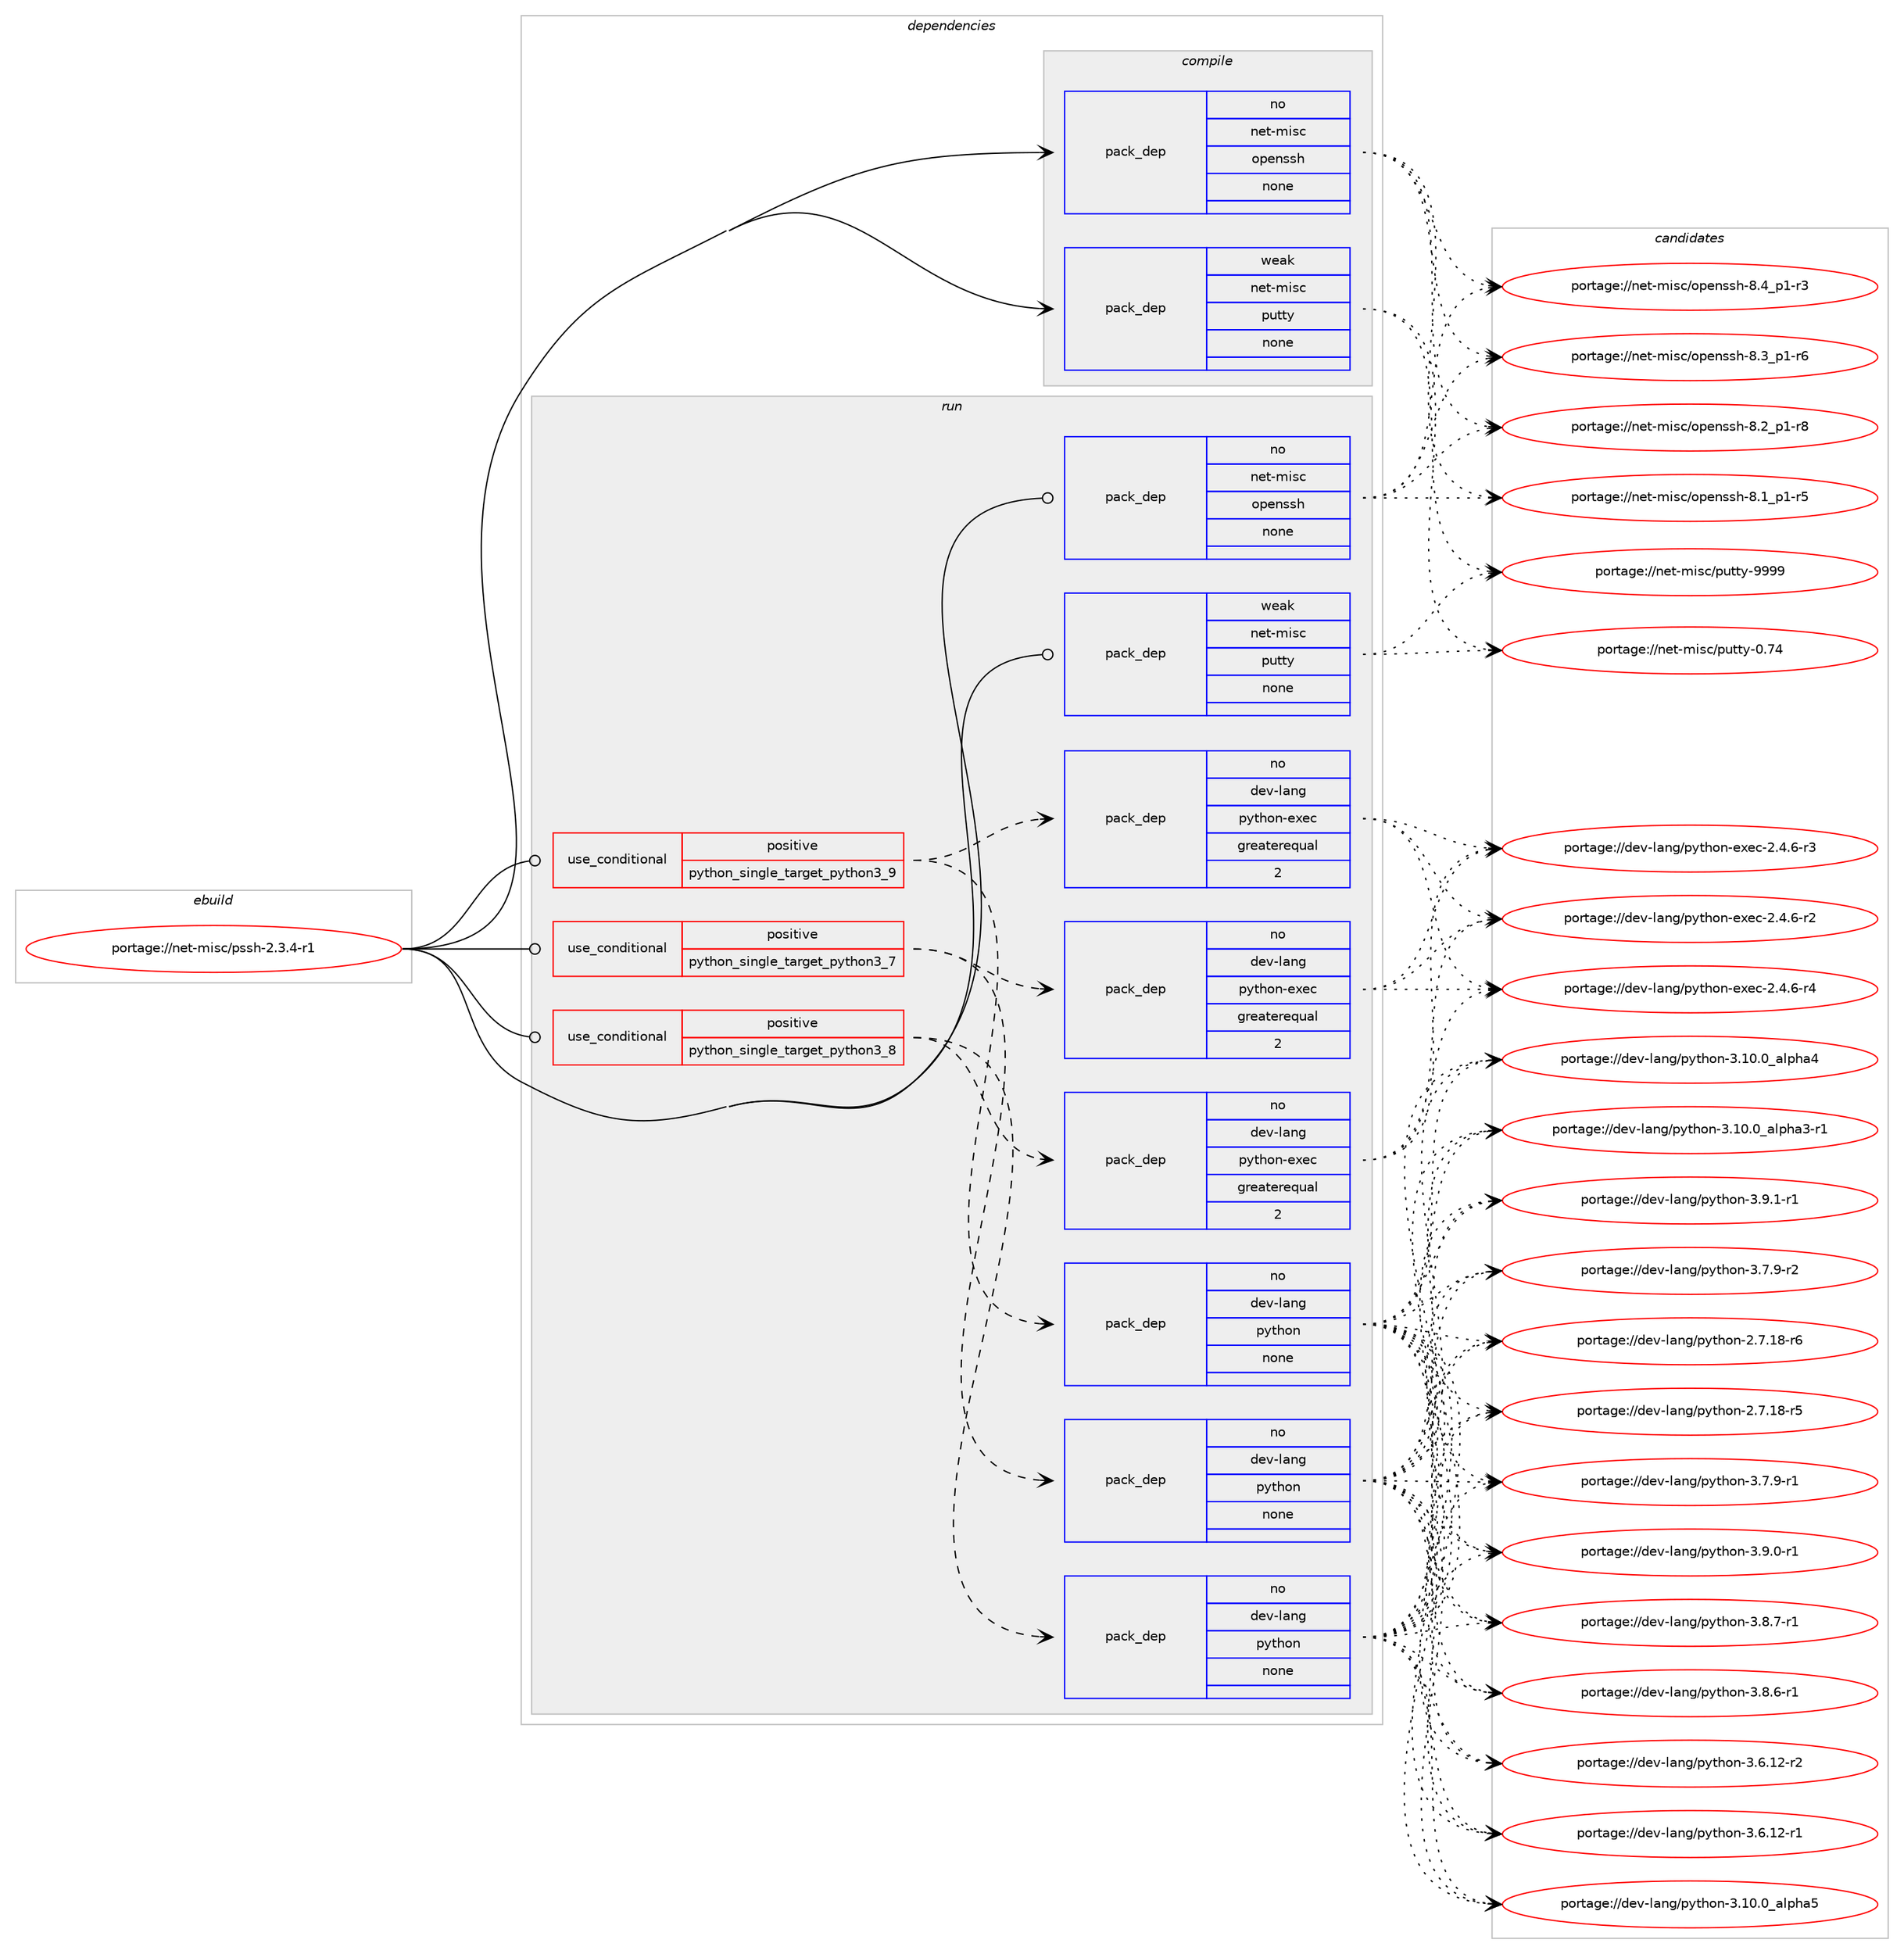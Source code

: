 digraph prolog {

# *************
# Graph options
# *************

newrank=true;
concentrate=true;
compound=true;
graph [rankdir=LR,fontname=Helvetica,fontsize=10,ranksep=1.5];#, ranksep=2.5, nodesep=0.2];
edge  [arrowhead=vee];
node  [fontname=Helvetica,fontsize=10];

# **********
# The ebuild
# **********

subgraph cluster_leftcol {
color=gray;
rank=same;
label=<<i>ebuild</i>>;
id [label="portage://net-misc/pssh-2.3.4-r1", color=red, width=4, href="../net-misc/pssh-2.3.4-r1.svg"];
}

# ****************
# The dependencies
# ****************

subgraph cluster_midcol {
color=gray;
label=<<i>dependencies</i>>;
subgraph cluster_compile {
fillcolor="#eeeeee";
style=filled;
label=<<i>compile</i>>;
subgraph pack16466 {
dependency23952 [label=<<TABLE BORDER="0" CELLBORDER="1" CELLSPACING="0" CELLPADDING="4" WIDTH="220"><TR><TD ROWSPAN="6" CELLPADDING="30">pack_dep</TD></TR><TR><TD WIDTH="110">no</TD></TR><TR><TD>net-misc</TD></TR><TR><TD>openssh</TD></TR><TR><TD>none</TD></TR><TR><TD></TD></TR></TABLE>>, shape=none, color=blue];
}
id:e -> dependency23952:w [weight=20,style="solid",arrowhead="vee"];
subgraph pack16467 {
dependency23953 [label=<<TABLE BORDER="0" CELLBORDER="1" CELLSPACING="0" CELLPADDING="4" WIDTH="220"><TR><TD ROWSPAN="6" CELLPADDING="30">pack_dep</TD></TR><TR><TD WIDTH="110">weak</TD></TR><TR><TD>net-misc</TD></TR><TR><TD>putty</TD></TR><TR><TD>none</TD></TR><TR><TD></TD></TR></TABLE>>, shape=none, color=blue];
}
id:e -> dependency23953:w [weight=20,style="solid",arrowhead="vee"];
}
subgraph cluster_compileandrun {
fillcolor="#eeeeee";
style=filled;
label=<<i>compile and run</i>>;
}
subgraph cluster_run {
fillcolor="#eeeeee";
style=filled;
label=<<i>run</i>>;
subgraph cond7287 {
dependency23954 [label=<<TABLE BORDER="0" CELLBORDER="1" CELLSPACING="0" CELLPADDING="4"><TR><TD ROWSPAN="3" CELLPADDING="10">use_conditional</TD></TR><TR><TD>positive</TD></TR><TR><TD>python_single_target_python3_7</TD></TR></TABLE>>, shape=none, color=red];
subgraph pack16468 {
dependency23955 [label=<<TABLE BORDER="0" CELLBORDER="1" CELLSPACING="0" CELLPADDING="4" WIDTH="220"><TR><TD ROWSPAN="6" CELLPADDING="30">pack_dep</TD></TR><TR><TD WIDTH="110">no</TD></TR><TR><TD>dev-lang</TD></TR><TR><TD>python</TD></TR><TR><TD>none</TD></TR><TR><TD></TD></TR></TABLE>>, shape=none, color=blue];
}
dependency23954:e -> dependency23955:w [weight=20,style="dashed",arrowhead="vee"];
subgraph pack16469 {
dependency23956 [label=<<TABLE BORDER="0" CELLBORDER="1" CELLSPACING="0" CELLPADDING="4" WIDTH="220"><TR><TD ROWSPAN="6" CELLPADDING="30">pack_dep</TD></TR><TR><TD WIDTH="110">no</TD></TR><TR><TD>dev-lang</TD></TR><TR><TD>python-exec</TD></TR><TR><TD>greaterequal</TD></TR><TR><TD>2</TD></TR></TABLE>>, shape=none, color=blue];
}
dependency23954:e -> dependency23956:w [weight=20,style="dashed",arrowhead="vee"];
}
id:e -> dependency23954:w [weight=20,style="solid",arrowhead="odot"];
subgraph cond7288 {
dependency23957 [label=<<TABLE BORDER="0" CELLBORDER="1" CELLSPACING="0" CELLPADDING="4"><TR><TD ROWSPAN="3" CELLPADDING="10">use_conditional</TD></TR><TR><TD>positive</TD></TR><TR><TD>python_single_target_python3_8</TD></TR></TABLE>>, shape=none, color=red];
subgraph pack16470 {
dependency23958 [label=<<TABLE BORDER="0" CELLBORDER="1" CELLSPACING="0" CELLPADDING="4" WIDTH="220"><TR><TD ROWSPAN="6" CELLPADDING="30">pack_dep</TD></TR><TR><TD WIDTH="110">no</TD></TR><TR><TD>dev-lang</TD></TR><TR><TD>python</TD></TR><TR><TD>none</TD></TR><TR><TD></TD></TR></TABLE>>, shape=none, color=blue];
}
dependency23957:e -> dependency23958:w [weight=20,style="dashed",arrowhead="vee"];
subgraph pack16471 {
dependency23959 [label=<<TABLE BORDER="0" CELLBORDER="1" CELLSPACING="0" CELLPADDING="4" WIDTH="220"><TR><TD ROWSPAN="6" CELLPADDING="30">pack_dep</TD></TR><TR><TD WIDTH="110">no</TD></TR><TR><TD>dev-lang</TD></TR><TR><TD>python-exec</TD></TR><TR><TD>greaterequal</TD></TR><TR><TD>2</TD></TR></TABLE>>, shape=none, color=blue];
}
dependency23957:e -> dependency23959:w [weight=20,style="dashed",arrowhead="vee"];
}
id:e -> dependency23957:w [weight=20,style="solid",arrowhead="odot"];
subgraph cond7289 {
dependency23960 [label=<<TABLE BORDER="0" CELLBORDER="1" CELLSPACING="0" CELLPADDING="4"><TR><TD ROWSPAN="3" CELLPADDING="10">use_conditional</TD></TR><TR><TD>positive</TD></TR><TR><TD>python_single_target_python3_9</TD></TR></TABLE>>, shape=none, color=red];
subgraph pack16472 {
dependency23961 [label=<<TABLE BORDER="0" CELLBORDER="1" CELLSPACING="0" CELLPADDING="4" WIDTH="220"><TR><TD ROWSPAN="6" CELLPADDING="30">pack_dep</TD></TR><TR><TD WIDTH="110">no</TD></TR><TR><TD>dev-lang</TD></TR><TR><TD>python</TD></TR><TR><TD>none</TD></TR><TR><TD></TD></TR></TABLE>>, shape=none, color=blue];
}
dependency23960:e -> dependency23961:w [weight=20,style="dashed",arrowhead="vee"];
subgraph pack16473 {
dependency23962 [label=<<TABLE BORDER="0" CELLBORDER="1" CELLSPACING="0" CELLPADDING="4" WIDTH="220"><TR><TD ROWSPAN="6" CELLPADDING="30">pack_dep</TD></TR><TR><TD WIDTH="110">no</TD></TR><TR><TD>dev-lang</TD></TR><TR><TD>python-exec</TD></TR><TR><TD>greaterequal</TD></TR><TR><TD>2</TD></TR></TABLE>>, shape=none, color=blue];
}
dependency23960:e -> dependency23962:w [weight=20,style="dashed",arrowhead="vee"];
}
id:e -> dependency23960:w [weight=20,style="solid",arrowhead="odot"];
subgraph pack16474 {
dependency23963 [label=<<TABLE BORDER="0" CELLBORDER="1" CELLSPACING="0" CELLPADDING="4" WIDTH="220"><TR><TD ROWSPAN="6" CELLPADDING="30">pack_dep</TD></TR><TR><TD WIDTH="110">no</TD></TR><TR><TD>net-misc</TD></TR><TR><TD>openssh</TD></TR><TR><TD>none</TD></TR><TR><TD></TD></TR></TABLE>>, shape=none, color=blue];
}
id:e -> dependency23963:w [weight=20,style="solid",arrowhead="odot"];
subgraph pack16475 {
dependency23964 [label=<<TABLE BORDER="0" CELLBORDER="1" CELLSPACING="0" CELLPADDING="4" WIDTH="220"><TR><TD ROWSPAN="6" CELLPADDING="30">pack_dep</TD></TR><TR><TD WIDTH="110">weak</TD></TR><TR><TD>net-misc</TD></TR><TR><TD>putty</TD></TR><TR><TD>none</TD></TR><TR><TD></TD></TR></TABLE>>, shape=none, color=blue];
}
id:e -> dependency23964:w [weight=20,style="solid",arrowhead="odot"];
}
}

# **************
# The candidates
# **************

subgraph cluster_choices {
rank=same;
color=gray;
label=<<i>candidates</i>>;

subgraph choice16466 {
color=black;
nodesep=1;
choice1101011164510910511599471111121011101151151044556465295112494511451 [label="portage://net-misc/openssh-8.4_p1-r3", color=red, width=4,href="../net-misc/openssh-8.4_p1-r3.svg"];
choice1101011164510910511599471111121011101151151044556465195112494511454 [label="portage://net-misc/openssh-8.3_p1-r6", color=red, width=4,href="../net-misc/openssh-8.3_p1-r6.svg"];
choice1101011164510910511599471111121011101151151044556465095112494511456 [label="portage://net-misc/openssh-8.2_p1-r8", color=red, width=4,href="../net-misc/openssh-8.2_p1-r8.svg"];
choice1101011164510910511599471111121011101151151044556464995112494511453 [label="portage://net-misc/openssh-8.1_p1-r5", color=red, width=4,href="../net-misc/openssh-8.1_p1-r5.svg"];
dependency23952:e -> choice1101011164510910511599471111121011101151151044556465295112494511451:w [style=dotted,weight="100"];
dependency23952:e -> choice1101011164510910511599471111121011101151151044556465195112494511454:w [style=dotted,weight="100"];
dependency23952:e -> choice1101011164510910511599471111121011101151151044556465095112494511456:w [style=dotted,weight="100"];
dependency23952:e -> choice1101011164510910511599471111121011101151151044556464995112494511453:w [style=dotted,weight="100"];
}
subgraph choice16467 {
color=black;
nodesep=1;
choice1101011164510910511599471121171161161214557575757 [label="portage://net-misc/putty-9999", color=red, width=4,href="../net-misc/putty-9999.svg"];
choice1101011164510910511599471121171161161214548465552 [label="portage://net-misc/putty-0.74", color=red, width=4,href="../net-misc/putty-0.74.svg"];
dependency23953:e -> choice1101011164510910511599471121171161161214557575757:w [style=dotted,weight="100"];
dependency23953:e -> choice1101011164510910511599471121171161161214548465552:w [style=dotted,weight="100"];
}
subgraph choice16468 {
color=black;
nodesep=1;
choice1001011184510897110103471121211161041111104551465746494511449 [label="portage://dev-lang/python-3.9.1-r1", color=red, width=4,href="../dev-lang/python-3.9.1-r1.svg"];
choice1001011184510897110103471121211161041111104551465746484511449 [label="portage://dev-lang/python-3.9.0-r1", color=red, width=4,href="../dev-lang/python-3.9.0-r1.svg"];
choice1001011184510897110103471121211161041111104551465646554511449 [label="portage://dev-lang/python-3.8.7-r1", color=red, width=4,href="../dev-lang/python-3.8.7-r1.svg"];
choice1001011184510897110103471121211161041111104551465646544511449 [label="portage://dev-lang/python-3.8.6-r1", color=red, width=4,href="../dev-lang/python-3.8.6-r1.svg"];
choice1001011184510897110103471121211161041111104551465546574511450 [label="portage://dev-lang/python-3.7.9-r2", color=red, width=4,href="../dev-lang/python-3.7.9-r2.svg"];
choice1001011184510897110103471121211161041111104551465546574511449 [label="portage://dev-lang/python-3.7.9-r1", color=red, width=4,href="../dev-lang/python-3.7.9-r1.svg"];
choice100101118451089711010347112121116104111110455146544649504511450 [label="portage://dev-lang/python-3.6.12-r2", color=red, width=4,href="../dev-lang/python-3.6.12-r2.svg"];
choice100101118451089711010347112121116104111110455146544649504511449 [label="portage://dev-lang/python-3.6.12-r1", color=red, width=4,href="../dev-lang/python-3.6.12-r1.svg"];
choice1001011184510897110103471121211161041111104551464948464895971081121049753 [label="portage://dev-lang/python-3.10.0_alpha5", color=red, width=4,href="../dev-lang/python-3.10.0_alpha5.svg"];
choice1001011184510897110103471121211161041111104551464948464895971081121049752 [label="portage://dev-lang/python-3.10.0_alpha4", color=red, width=4,href="../dev-lang/python-3.10.0_alpha4.svg"];
choice10010111845108971101034711212111610411111045514649484648959710811210497514511449 [label="portage://dev-lang/python-3.10.0_alpha3-r1", color=red, width=4,href="../dev-lang/python-3.10.0_alpha3-r1.svg"];
choice100101118451089711010347112121116104111110455046554649564511454 [label="portage://dev-lang/python-2.7.18-r6", color=red, width=4,href="../dev-lang/python-2.7.18-r6.svg"];
choice100101118451089711010347112121116104111110455046554649564511453 [label="portage://dev-lang/python-2.7.18-r5", color=red, width=4,href="../dev-lang/python-2.7.18-r5.svg"];
dependency23955:e -> choice1001011184510897110103471121211161041111104551465746494511449:w [style=dotted,weight="100"];
dependency23955:e -> choice1001011184510897110103471121211161041111104551465746484511449:w [style=dotted,weight="100"];
dependency23955:e -> choice1001011184510897110103471121211161041111104551465646554511449:w [style=dotted,weight="100"];
dependency23955:e -> choice1001011184510897110103471121211161041111104551465646544511449:w [style=dotted,weight="100"];
dependency23955:e -> choice1001011184510897110103471121211161041111104551465546574511450:w [style=dotted,weight="100"];
dependency23955:e -> choice1001011184510897110103471121211161041111104551465546574511449:w [style=dotted,weight="100"];
dependency23955:e -> choice100101118451089711010347112121116104111110455146544649504511450:w [style=dotted,weight="100"];
dependency23955:e -> choice100101118451089711010347112121116104111110455146544649504511449:w [style=dotted,weight="100"];
dependency23955:e -> choice1001011184510897110103471121211161041111104551464948464895971081121049753:w [style=dotted,weight="100"];
dependency23955:e -> choice1001011184510897110103471121211161041111104551464948464895971081121049752:w [style=dotted,weight="100"];
dependency23955:e -> choice10010111845108971101034711212111610411111045514649484648959710811210497514511449:w [style=dotted,weight="100"];
dependency23955:e -> choice100101118451089711010347112121116104111110455046554649564511454:w [style=dotted,weight="100"];
dependency23955:e -> choice100101118451089711010347112121116104111110455046554649564511453:w [style=dotted,weight="100"];
}
subgraph choice16469 {
color=black;
nodesep=1;
choice10010111845108971101034711212111610411111045101120101994550465246544511452 [label="portage://dev-lang/python-exec-2.4.6-r4", color=red, width=4,href="../dev-lang/python-exec-2.4.6-r4.svg"];
choice10010111845108971101034711212111610411111045101120101994550465246544511451 [label="portage://dev-lang/python-exec-2.4.6-r3", color=red, width=4,href="../dev-lang/python-exec-2.4.6-r3.svg"];
choice10010111845108971101034711212111610411111045101120101994550465246544511450 [label="portage://dev-lang/python-exec-2.4.6-r2", color=red, width=4,href="../dev-lang/python-exec-2.4.6-r2.svg"];
dependency23956:e -> choice10010111845108971101034711212111610411111045101120101994550465246544511452:w [style=dotted,weight="100"];
dependency23956:e -> choice10010111845108971101034711212111610411111045101120101994550465246544511451:w [style=dotted,weight="100"];
dependency23956:e -> choice10010111845108971101034711212111610411111045101120101994550465246544511450:w [style=dotted,weight="100"];
}
subgraph choice16470 {
color=black;
nodesep=1;
choice1001011184510897110103471121211161041111104551465746494511449 [label="portage://dev-lang/python-3.9.1-r1", color=red, width=4,href="../dev-lang/python-3.9.1-r1.svg"];
choice1001011184510897110103471121211161041111104551465746484511449 [label="portage://dev-lang/python-3.9.0-r1", color=red, width=4,href="../dev-lang/python-3.9.0-r1.svg"];
choice1001011184510897110103471121211161041111104551465646554511449 [label="portage://dev-lang/python-3.8.7-r1", color=red, width=4,href="../dev-lang/python-3.8.7-r1.svg"];
choice1001011184510897110103471121211161041111104551465646544511449 [label="portage://dev-lang/python-3.8.6-r1", color=red, width=4,href="../dev-lang/python-3.8.6-r1.svg"];
choice1001011184510897110103471121211161041111104551465546574511450 [label="portage://dev-lang/python-3.7.9-r2", color=red, width=4,href="../dev-lang/python-3.7.9-r2.svg"];
choice1001011184510897110103471121211161041111104551465546574511449 [label="portage://dev-lang/python-3.7.9-r1", color=red, width=4,href="../dev-lang/python-3.7.9-r1.svg"];
choice100101118451089711010347112121116104111110455146544649504511450 [label="portage://dev-lang/python-3.6.12-r2", color=red, width=4,href="../dev-lang/python-3.6.12-r2.svg"];
choice100101118451089711010347112121116104111110455146544649504511449 [label="portage://dev-lang/python-3.6.12-r1", color=red, width=4,href="../dev-lang/python-3.6.12-r1.svg"];
choice1001011184510897110103471121211161041111104551464948464895971081121049753 [label="portage://dev-lang/python-3.10.0_alpha5", color=red, width=4,href="../dev-lang/python-3.10.0_alpha5.svg"];
choice1001011184510897110103471121211161041111104551464948464895971081121049752 [label="portage://dev-lang/python-3.10.0_alpha4", color=red, width=4,href="../dev-lang/python-3.10.0_alpha4.svg"];
choice10010111845108971101034711212111610411111045514649484648959710811210497514511449 [label="portage://dev-lang/python-3.10.0_alpha3-r1", color=red, width=4,href="../dev-lang/python-3.10.0_alpha3-r1.svg"];
choice100101118451089711010347112121116104111110455046554649564511454 [label="portage://dev-lang/python-2.7.18-r6", color=red, width=4,href="../dev-lang/python-2.7.18-r6.svg"];
choice100101118451089711010347112121116104111110455046554649564511453 [label="portage://dev-lang/python-2.7.18-r5", color=red, width=4,href="../dev-lang/python-2.7.18-r5.svg"];
dependency23958:e -> choice1001011184510897110103471121211161041111104551465746494511449:w [style=dotted,weight="100"];
dependency23958:e -> choice1001011184510897110103471121211161041111104551465746484511449:w [style=dotted,weight="100"];
dependency23958:e -> choice1001011184510897110103471121211161041111104551465646554511449:w [style=dotted,weight="100"];
dependency23958:e -> choice1001011184510897110103471121211161041111104551465646544511449:w [style=dotted,weight="100"];
dependency23958:e -> choice1001011184510897110103471121211161041111104551465546574511450:w [style=dotted,weight="100"];
dependency23958:e -> choice1001011184510897110103471121211161041111104551465546574511449:w [style=dotted,weight="100"];
dependency23958:e -> choice100101118451089711010347112121116104111110455146544649504511450:w [style=dotted,weight="100"];
dependency23958:e -> choice100101118451089711010347112121116104111110455146544649504511449:w [style=dotted,weight="100"];
dependency23958:e -> choice1001011184510897110103471121211161041111104551464948464895971081121049753:w [style=dotted,weight="100"];
dependency23958:e -> choice1001011184510897110103471121211161041111104551464948464895971081121049752:w [style=dotted,weight="100"];
dependency23958:e -> choice10010111845108971101034711212111610411111045514649484648959710811210497514511449:w [style=dotted,weight="100"];
dependency23958:e -> choice100101118451089711010347112121116104111110455046554649564511454:w [style=dotted,weight="100"];
dependency23958:e -> choice100101118451089711010347112121116104111110455046554649564511453:w [style=dotted,weight="100"];
}
subgraph choice16471 {
color=black;
nodesep=1;
choice10010111845108971101034711212111610411111045101120101994550465246544511452 [label="portage://dev-lang/python-exec-2.4.6-r4", color=red, width=4,href="../dev-lang/python-exec-2.4.6-r4.svg"];
choice10010111845108971101034711212111610411111045101120101994550465246544511451 [label="portage://dev-lang/python-exec-2.4.6-r3", color=red, width=4,href="../dev-lang/python-exec-2.4.6-r3.svg"];
choice10010111845108971101034711212111610411111045101120101994550465246544511450 [label="portage://dev-lang/python-exec-2.4.6-r2", color=red, width=4,href="../dev-lang/python-exec-2.4.6-r2.svg"];
dependency23959:e -> choice10010111845108971101034711212111610411111045101120101994550465246544511452:w [style=dotted,weight="100"];
dependency23959:e -> choice10010111845108971101034711212111610411111045101120101994550465246544511451:w [style=dotted,weight="100"];
dependency23959:e -> choice10010111845108971101034711212111610411111045101120101994550465246544511450:w [style=dotted,weight="100"];
}
subgraph choice16472 {
color=black;
nodesep=1;
choice1001011184510897110103471121211161041111104551465746494511449 [label="portage://dev-lang/python-3.9.1-r1", color=red, width=4,href="../dev-lang/python-3.9.1-r1.svg"];
choice1001011184510897110103471121211161041111104551465746484511449 [label="portage://dev-lang/python-3.9.0-r1", color=red, width=4,href="../dev-lang/python-3.9.0-r1.svg"];
choice1001011184510897110103471121211161041111104551465646554511449 [label="portage://dev-lang/python-3.8.7-r1", color=red, width=4,href="../dev-lang/python-3.8.7-r1.svg"];
choice1001011184510897110103471121211161041111104551465646544511449 [label="portage://dev-lang/python-3.8.6-r1", color=red, width=4,href="../dev-lang/python-3.8.6-r1.svg"];
choice1001011184510897110103471121211161041111104551465546574511450 [label="portage://dev-lang/python-3.7.9-r2", color=red, width=4,href="../dev-lang/python-3.7.9-r2.svg"];
choice1001011184510897110103471121211161041111104551465546574511449 [label="portage://dev-lang/python-3.7.9-r1", color=red, width=4,href="../dev-lang/python-3.7.9-r1.svg"];
choice100101118451089711010347112121116104111110455146544649504511450 [label="portage://dev-lang/python-3.6.12-r2", color=red, width=4,href="../dev-lang/python-3.6.12-r2.svg"];
choice100101118451089711010347112121116104111110455146544649504511449 [label="portage://dev-lang/python-3.6.12-r1", color=red, width=4,href="../dev-lang/python-3.6.12-r1.svg"];
choice1001011184510897110103471121211161041111104551464948464895971081121049753 [label="portage://dev-lang/python-3.10.0_alpha5", color=red, width=4,href="../dev-lang/python-3.10.0_alpha5.svg"];
choice1001011184510897110103471121211161041111104551464948464895971081121049752 [label="portage://dev-lang/python-3.10.0_alpha4", color=red, width=4,href="../dev-lang/python-3.10.0_alpha4.svg"];
choice10010111845108971101034711212111610411111045514649484648959710811210497514511449 [label="portage://dev-lang/python-3.10.0_alpha3-r1", color=red, width=4,href="../dev-lang/python-3.10.0_alpha3-r1.svg"];
choice100101118451089711010347112121116104111110455046554649564511454 [label="portage://dev-lang/python-2.7.18-r6", color=red, width=4,href="../dev-lang/python-2.7.18-r6.svg"];
choice100101118451089711010347112121116104111110455046554649564511453 [label="portage://dev-lang/python-2.7.18-r5", color=red, width=4,href="../dev-lang/python-2.7.18-r5.svg"];
dependency23961:e -> choice1001011184510897110103471121211161041111104551465746494511449:w [style=dotted,weight="100"];
dependency23961:e -> choice1001011184510897110103471121211161041111104551465746484511449:w [style=dotted,weight="100"];
dependency23961:e -> choice1001011184510897110103471121211161041111104551465646554511449:w [style=dotted,weight="100"];
dependency23961:e -> choice1001011184510897110103471121211161041111104551465646544511449:w [style=dotted,weight="100"];
dependency23961:e -> choice1001011184510897110103471121211161041111104551465546574511450:w [style=dotted,weight="100"];
dependency23961:e -> choice1001011184510897110103471121211161041111104551465546574511449:w [style=dotted,weight="100"];
dependency23961:e -> choice100101118451089711010347112121116104111110455146544649504511450:w [style=dotted,weight="100"];
dependency23961:e -> choice100101118451089711010347112121116104111110455146544649504511449:w [style=dotted,weight="100"];
dependency23961:e -> choice1001011184510897110103471121211161041111104551464948464895971081121049753:w [style=dotted,weight="100"];
dependency23961:e -> choice1001011184510897110103471121211161041111104551464948464895971081121049752:w [style=dotted,weight="100"];
dependency23961:e -> choice10010111845108971101034711212111610411111045514649484648959710811210497514511449:w [style=dotted,weight="100"];
dependency23961:e -> choice100101118451089711010347112121116104111110455046554649564511454:w [style=dotted,weight="100"];
dependency23961:e -> choice100101118451089711010347112121116104111110455046554649564511453:w [style=dotted,weight="100"];
}
subgraph choice16473 {
color=black;
nodesep=1;
choice10010111845108971101034711212111610411111045101120101994550465246544511452 [label="portage://dev-lang/python-exec-2.4.6-r4", color=red, width=4,href="../dev-lang/python-exec-2.4.6-r4.svg"];
choice10010111845108971101034711212111610411111045101120101994550465246544511451 [label="portage://dev-lang/python-exec-2.4.6-r3", color=red, width=4,href="../dev-lang/python-exec-2.4.6-r3.svg"];
choice10010111845108971101034711212111610411111045101120101994550465246544511450 [label="portage://dev-lang/python-exec-2.4.6-r2", color=red, width=4,href="../dev-lang/python-exec-2.4.6-r2.svg"];
dependency23962:e -> choice10010111845108971101034711212111610411111045101120101994550465246544511452:w [style=dotted,weight="100"];
dependency23962:e -> choice10010111845108971101034711212111610411111045101120101994550465246544511451:w [style=dotted,weight="100"];
dependency23962:e -> choice10010111845108971101034711212111610411111045101120101994550465246544511450:w [style=dotted,weight="100"];
}
subgraph choice16474 {
color=black;
nodesep=1;
choice1101011164510910511599471111121011101151151044556465295112494511451 [label="portage://net-misc/openssh-8.4_p1-r3", color=red, width=4,href="../net-misc/openssh-8.4_p1-r3.svg"];
choice1101011164510910511599471111121011101151151044556465195112494511454 [label="portage://net-misc/openssh-8.3_p1-r6", color=red, width=4,href="../net-misc/openssh-8.3_p1-r6.svg"];
choice1101011164510910511599471111121011101151151044556465095112494511456 [label="portage://net-misc/openssh-8.2_p1-r8", color=red, width=4,href="../net-misc/openssh-8.2_p1-r8.svg"];
choice1101011164510910511599471111121011101151151044556464995112494511453 [label="portage://net-misc/openssh-8.1_p1-r5", color=red, width=4,href="../net-misc/openssh-8.1_p1-r5.svg"];
dependency23963:e -> choice1101011164510910511599471111121011101151151044556465295112494511451:w [style=dotted,weight="100"];
dependency23963:e -> choice1101011164510910511599471111121011101151151044556465195112494511454:w [style=dotted,weight="100"];
dependency23963:e -> choice1101011164510910511599471111121011101151151044556465095112494511456:w [style=dotted,weight="100"];
dependency23963:e -> choice1101011164510910511599471111121011101151151044556464995112494511453:w [style=dotted,weight="100"];
}
subgraph choice16475 {
color=black;
nodesep=1;
choice1101011164510910511599471121171161161214557575757 [label="portage://net-misc/putty-9999", color=red, width=4,href="../net-misc/putty-9999.svg"];
choice1101011164510910511599471121171161161214548465552 [label="portage://net-misc/putty-0.74", color=red, width=4,href="../net-misc/putty-0.74.svg"];
dependency23964:e -> choice1101011164510910511599471121171161161214557575757:w [style=dotted,weight="100"];
dependency23964:e -> choice1101011164510910511599471121171161161214548465552:w [style=dotted,weight="100"];
}
}

}
